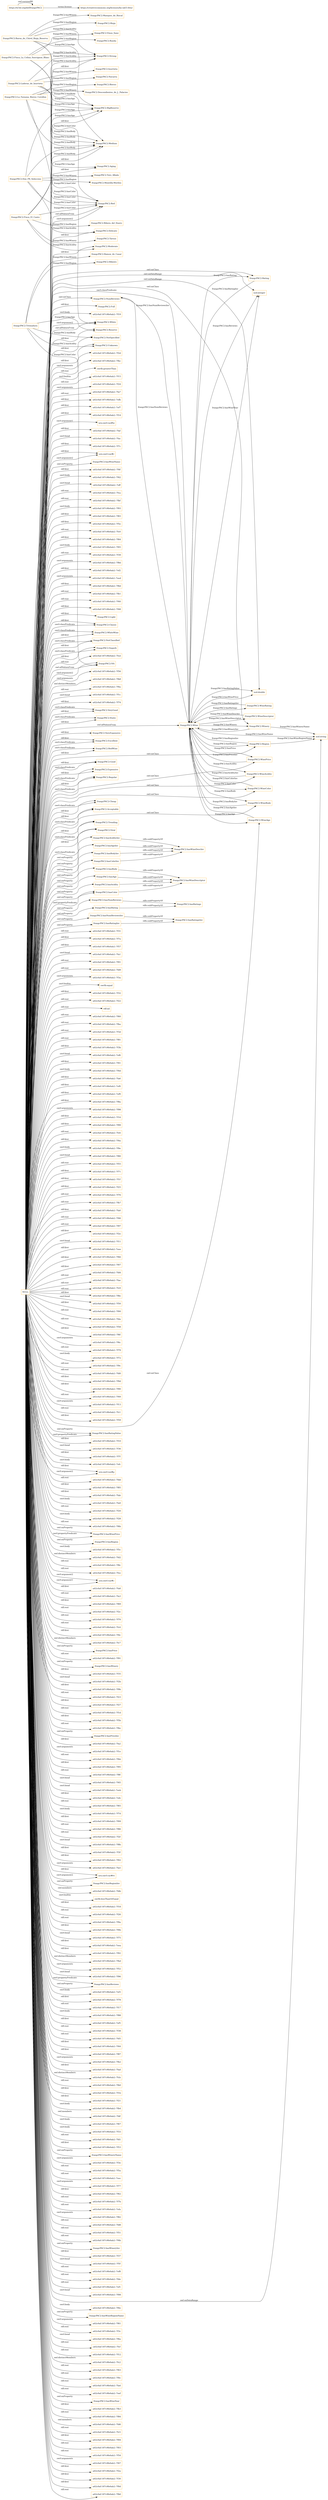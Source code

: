 digraph ar2dtool_diagram { 
rankdir=LR;
size="1501"
node [shape = rectangle, color="orange"]; "frangcPAC2:NumReviews" "frangcPAC2:Full" "frangcPAC2:White" "frangcPAC2:Light" "frangcPAC2:Winery" "frangcPAC2:Wine" "frangcPAC2:Classic" "frangcPAC2:WhiteWine" "frangcPAC2:Moderate" "frangcPAC2:NotClassified" "frangcPAC2:Superb" "frangcPAC2:Delicate" "frangcPAC2:NA" "frangcPAC2:VeryGood" "frangcPAC2:Static" "frangcPAC2:Aging" "frangcPAC2:Reserve" "frangcPAC2:Medium" "frangcPAC2:WinePrice" "frangcPAC2:Red" "frangcPAC2:NotSpecified" "frangcPAC2:VeryExpensive" "frangcPAC2:Excellent" "frangcPAC2:Unknown" "frangcPAC2:RedWine" "frangcPAC2:BigReserve" "frangcPAC2:WineRating" "frangcPAC2:WineAcidity" "frangcPAC2:Good" "frangcPAC2:Expensive" "frangcPAC2:Regular" "frangcPAC2:Strong" "frangcPAC2:Region" "frangcPAC2:WineColor" "frangcPAC2:WineBody" "frangcPAC2:WineAge" "frangcPAC2:Cheap" "frangcPAC2:Acceptable" "frangcPAC2:Rating" "frangcPAC2:Trending" "frangcPAC2:WineDescriptor" "frangcPAC2:Viral" ; /*classes style*/
	"frangcPAC2:Treixadura" -> "frangcPAC2:NA" [ label = "frangcPAC2:hasColor" ];
	"frangcPAC2:Treixadura" -> "frangcPAC2:Unknown" [ label = "frangcPAC2:hasAcidity" ];
	"frangcPAC2:Treixadura" -> "frangcPAC2:NotSpecified" [ label = "frangcPAC2:hasBody" ];
	"frangcPAC2:Treixadura" -> "frangcPAC2:Ramon_do_Casar" [ label = "frangcPAC2:hasWinery" ];
	"frangcPAC2:Treixadura" -> "frangcPAC2:Reserve" [ label = "frangcPAC2:hasAge" ];
	"frangcPAC2:Treixadura" -> "frangcPAC2:Ribeiro" [ label = "frangcPAC2:hasRegion" ];
	"frangcPAC2:hasAgeInv" -> "frangcPAC2:hasWineDescInv" [ label = "rdfs:subPropertyOf" ];
	"frangcPAC2:hasBodyInv" -> "frangcPAC2:hasWineDescInv" [ label = "rdfs:subPropertyOf" ];
	"frangcPAC2:hasAge" -> "frangcPAC2:hasWineDescriptor" [ label = "rdfs:subPropertyOf" ];
	"frangcPAC2:Baron_de_Chirel_Rioja_Reserva" -> "frangcPAC2:Rioja" [ label = "frangcPAC2:hasRegion" ];
	"frangcPAC2:Baron_de_Chirel_Rioja_Reserva" -> "frangcPAC2:Medium" [ label = "frangcPAC2:hasBody" ];
	"frangcPAC2:Baron_de_Chirel_Rioja_Reserva" -> "frangcPAC2:BigReserve" [ label = "frangcPAC2:hasAge" ];
	"frangcPAC2:Baron_de_Chirel_Rioja_Reserva" -> "frangcPAC2:Red" [ label = "frangcPAC2:hasColor" ];
	"frangcPAC2:Baron_de_Chirel_Rioja_Reserva" -> "frangcPAC2:Marques_de_Riscal" [ label = "frangcPAC2:hasWinery" ];
	"frangcPAC2:Baron_de_Chirel_Rioja_Reserva" -> "frangcPAC2:Strong" [ label = "frangcPAC2:hasAcidity" ];
	"frangcPAC2:Laderas_de_Inurrieta" -> "frangcPAC2:Inurrieta" [ label = "frangcPAC2:hasWinery" ];
	"frangcPAC2:Laderas_de_Inurrieta" -> "frangcPAC2:Red" [ label = "frangcPAC2:hasColor" ];
	"frangcPAC2:Laderas_de_Inurrieta" -> "frangcPAC2:Medium" [ label = "frangcPAC2:hasBody" ];
	"frangcPAC2:Laderas_de_Inurrieta" -> "frangcPAC2:BigReserve" [ label = "frangcPAC2:hasAge" ];
	"frangcPAC2:Laderas_de_Inurrieta" -> "frangcPAC2:Strong" [ label = "frangcPAC2:hasAcidity" ];
	"frangcPAC2:Laderas_de_Inurrieta" -> "frangcPAC2:Navarra" [ label = "frangcPAC2:hasRegion" ];
	"frangcPAC2:La_Faraona_Bierzo_Corullon" -> "frangcPAC2:Strong" [ label = "frangcPAC2:hasAcidity" ];
	"frangcPAC2:La_Faraona_Bierzo_Corullon" -> "frangcPAC2:Red" [ label = "frangcPAC2:hasColor" ];
	"frangcPAC2:La_Faraona_Bierzo_Corullon" -> "frangcPAC2:BigReserve" [ label = "frangcPAC2:hasAge" ];
	"frangcPAC2:La_Faraona_Bierzo_Corullon" -> "frangcPAC2:Bierzo" [ label = "frangcPAC2:hasRegion" ];
	"frangcPAC2:La_Faraona_Bierzo_Corullon" -> "frangcPAC2:Descendientes_de_J._Palacios" [ label = "frangcPAC2:hasWinery" ];
	"frangcPAC2:La_Faraona_Bierzo_Corullon" -> "frangcPAC2:Medium" [ label = "frangcPAC2:hasBody" ];
	"frangcPAC2:hasRating" -> "frangcPAC2:hasRatings" [ label = "rdfs:subPropertyOf" ];
	"frangcPAC2:hasColorInv" -> "frangcPAC2:hasWineDescInv" [ label = "rdfs:subPropertyOf" ];
	"frangcPAC2:hasAcidity" -> "frangcPAC2:hasWineDescriptor" [ label = "rdfs:subPropertyOf" ];
	"frangcPAC2:hasAcidityInv" -> "frangcPAC2:hasWineDescInv" [ label = "rdfs:subPropertyOf" ];
	"frangcPAC2:hasRatingInv" -> "frangcPAC2:hasRatingsInv" [ label = "rdfs:subPropertyOf" ];
	"frangcPAC2:Finca_La_Colina_Sauvignon_Blanc" -> "frangcPAC2:Strong" [ label = "frangcPAC2:hasAcidity" ];
	"frangcPAC2:Finca_La_Colina_Sauvignon_Blanc" -> "frangcPAC2:Vinos_Sanz" [ label = "frangcPAC2:hasWinery" ];
	"frangcPAC2:Finca_La_Colina_Sauvignon_Blanc" -> "frangcPAC2:Aging" [ label = "frangcPAC2:hasAge" ];
	"frangcPAC2:Finca_La_Colina_Sauvignon_Blanc" -> "frangcPAC2:Rueda" [ label = "frangcPAC2:hasRegion" ];
	"frangcPAC2:Finca_La_Colina_Sauvignon_Blanc" -> "frangcPAC2:White" [ label = "frangcPAC2:hasColor" ];
	"frangcPAC2:Finca_La_Colina_Sauvignon_Blanc" -> "frangcPAC2:Medium" [ label = "frangcPAC2:hasBody" ];
	"frangcPAC2:Don_PX_Seleccion" -> "frangcPAC2:BigReserve" [ label = "frangcPAC2:hasAge" ];
	"frangcPAC2:Don_PX_Seleccion" -> "frangcPAC2:Medium" [ label = "frangcPAC2:hasBody" ];
	"frangcPAC2:Don_PX_Seleccion" -> "frangcPAC2:Toro_Albala" [ label = "frangcPAC2:hasWinery" ];
	"frangcPAC2:Don_PX_Seleccion" -> "frangcPAC2:Red" [ label = "frangcPAC2:hasColor" ];
	"frangcPAC2:Don_PX_Seleccion" -> "frangcPAC2:Montilla-Moriles" [ label = "frangcPAC2:hasRegion" ];
	"frangcPAC2:Don_PX_Seleccion" -> "frangcPAC2:Delicate" [ label = "frangcPAC2:hasAcidity" ];
	"NULL" -> "-a02c0af:187c9fe0ab2:-7f31" [ label = "rdf:rest" ];
	"NULL" -> "frangcPAC2:RedWine" [ label = "rdf:first" ];
	"NULL" -> "frangcPAC2:VeryGood" [ label = "rdf:first" ];
	"NULL" -> "-a02c0af:187c9fe0ab2:-7f7a" [ label = "rdf:first" ];
	"NULL" -> "frangcPAC2:hasBodyInv" [ label = "owl:onProperty" ];
	"NULL" -> "-a02c0af:187c9fe0ab2:-7f57" [ label = "rdf:first" ];
	"NULL" -> "-a02c0af:187c9fe0ab2:-7fa1" [ label = "swrl:head" ];
	"NULL" -> "-a02c0af:187c9fe0ab2:-7f01" [ label = "rdf:rest" ];
	"NULL" -> "-a02c0af:187c9fe0ab2:-7fd9" [ label = "rdf:rest" ];
	"NULL" -> "-a02c0af:187c9fe0ab2:-7f3a" [ label = "swrl:arguments" ];
	"NULL" -> "frangcPAC2:VeryExpensive" [ label = "rdf:first" ];
	"NULL" -> "swrlb:equal" [ label = "swrl:builtin" ];
	"NULL" -> "frangcPAC2:Viral" [ label = "rdf:first" ];
	"NULL" -> "-a02c0af:187c9fe0ab2:-7f32" [ label = "rdf:first" ];
	"NULL" -> "-a02c0af:187c9fe0ab2:-7f22" [ label = "rdf:rest" ];
	"NULL" -> "rdf:nil" [ label = "rdf:rest" ];
	"NULL" -> "-a02c0af:187c9fe0ab2:-7f60" [ label = "rdf:rest" ];
	"NULL" -> "-a02c0af:187c9fe0ab2:-7fba" [ label = "rdf:rest" ];
	"NULL" -> "-a02c0af:187c9fe0ab2:-7f3d" [ label = "rdf:rest" ];
	"NULL" -> "-a02c0af:187c9fe0ab2:-7f81" [ label = "rdf:rest" ];
	"NULL" -> "-a02c0af:187c9fe0ab2:-7f3b" [ label = "rdf:first" ];
	"NULL" -> "-a02c0af:187c9fe0ab2:-7ef6" [ label = "swrl:head" ];
	"NULL" -> "-a02c0af:187c9fe0ab2:-7f41" [ label = "rdf:first" ];
	"NULL" -> "frangcPAC2:hasRating" [ label = "owl:onProperty" ];
	"NULL" -> "-a02c0af:187c9fe0ab2:-7f4d" [ label = "swrl:body" ];
	"NULL" -> "-a02c0af:187c9fe0ab2:-7fa6" [ label = "rdf:first" ];
	"NULL" -> "-a02c0af:187c9fe0ab2:-7ef0" [ label = "rdf:first" ];
	"NULL" -> "frangcPAC2:Trending" [ label = "rdf:first" ];
	"NULL" -> "-a02c0af:187c9fe0ab2:-7ef9" [ label = "rdf:first" ];
	"NULL" -> "-a02c0af:187c9fe0ab2:-7f8a" [ label = "rdf:first" ];
	"NULL" -> "-a02c0af:187c9fe0ab2:-7f98" [ label = "swrl:arguments" ];
	"NULL" -> "-a02c0af:187c9fe0ab2:-7f16" [ label = "rdf:first" ];
	"NULL" -> "-a02c0af:187c9fe0ab2:-7f99" [ label = "rdf:first" ];
	"NULL" -> "-a02c0af:187c9fe0ab2:-7fc6" [ label = "rdf:rest" ];
	"NULL" -> "-a02c0af:187c9fe0ab2:-7f4a" [ label = "rdf:first" ];
	"NULL" -> "-a02c0af:187c9fe0ab2:-7f9e" [ label = "swrl:body" ];
	"NULL" -> "-a02c0af:187c9fe0ab2:-7f80" [ label = "swrl:head" ];
	"NULL" -> "-a02c0af:187c9fe0ab2:-7f55" [ label = "rdf:rest" ];
	"NULL" -> "-a02c0af:187c9fe0ab2:-7f71" [ label = "rdf:first" ];
	"NULL" -> "-a02c0af:187c9fe0ab2:-7f1f" [ label = "rdf:first" ];
	"NULL" -> "-a02c0af:187c9fe0ab2:-7f25" [ label = "rdf:first" ];
	"NULL" -> "frangcPAC2:Trending" [ label = "swrl:classPredicate" ];
	"NULL" -> "-a02c0af:187c9fe0ab2:-7f76" [ label = "rdf:rest" ];
	"NULL" -> "-a02c0af:187c9fe0ab2:-7fb7" [ label = "rdf:rest" ];
	"NULL" -> "-a02c0af:187c9fe0ab2:-7fa0" [ label = "rdf:first" ];
	"NULL" -> "frangcPAC2:Unknown" [ label = "rdf:first" ];
	"NULL" -> "-a02c0af:187c9fe0ab2:-7f46" [ label = "rdf:rest" ];
	"NULL" -> "-a02c0af:187c9fe0ab2:-7f97" [ label = "rdf:rest" ];
	"NULL" -> "frangcPAC2:hasColor" [ label = "swrl:propertyPredicate" ];
	"NULL" -> "frangcPAC2:Delicate" [ label = "rdf:first" ];
	"NULL" -> "-a02c0af:187c9fe0ab2:-7f2e" [ label = "rdf:first" ];
	"NULL" -> "-a02c0af:187c9fe0ab2:-7f11" [ label = "swrl:head" ];
	"NULL" -> "frangcPAC2:Medium" [ label = "rdf:first" ];
	"NULL" -> "-a02c0af:187c9fe0ab2:-7eee" [ label = "rdf:first" ];
	"NULL" -> "-a02c0af:187c9fe0ab2:-7f66" [ label = "rdf:first" ];
	"NULL" -> "frangcPAC2:WineAge" [ label = "owl:onClass" ];
	"NULL" -> "-a02c0af:187c9fe0ab2:-7f07" [ label = "rdf:first" ];
	"NULL" -> "-a02c0af:187c9fe0ab2:-7fd4" [ label = "rdf:rest" ];
	"NULL" -> "-a02c0af:187c9fe0ab2:-7fae" [ label = "rdf:rest" ];
	"NULL" -> "-a02c0af:187c9fe0ab2:-7fc9" [ label = "rdf:rest" ];
	"NULL" -> "-a02c0af:187c9fe0ab2:-7f8e" [ label = "rdf:first" ];
	"NULL" -> "-a02c0af:187c9fe0ab2:-7f50" [ label = "swrl:head" ];
	"NULL" -> "-a02c0af:187c9fe0ab2:-7f00" [ label = "rdf:first" ];
	"NULL" -> "-a02c0af:187c9fe0ab2:-7fda" [ label = "rdf:rest" ];
	"NULL" -> "-a02c0af:187c9fe0ab2:-7f58" [ label = "rdf:rest" ];
	"NULL" -> "-a02c0af:187c9fe0ab2:-7f6f" [ label = "rdf:first" ];
	"NULL" -> "-a02c0af:187c9fe0ab2:-7f6c" [ label = "swrl:arguments" ];
	"NULL" -> "-a02c0af:187c9fe0ab2:-7f79" [ label = "rdf:rest" ];
	"NULL" -> "-a02c0af:187c9fe0ab2:-7f72" [ label = "swrl:body" ];
	"NULL" -> "-a02c0af:187c9fe0ab2:-7f9c" [ label = "rdf:rest" ];
	"NULL" -> "-a02c0af:187c9fe0ab2:-7fd0" [ label = "rdf:rest" ];
	"NULL" -> "-a02c0af:187c9fe0ab2:-7f9d" [ label = "rdf:first" ];
	"NULL" -> "-a02c0af:187c9fe0ab2:-7f90" [ label = "rdf:first" ];
	"NULL" -> "frangcPAC2:NotClassified" [ label = "rdf:first" ];
	"NULL" -> "frangcPAC2:WhiteWine" [ label = "rdf:first" ];
	"NULL" -> "-a02c0af:187c9fe0ab2:-7f49" [ label = "rdf:rest" ];
	"NULL" -> "-a02c0af:187c9fe0ab2:-7f13" [ label = "swrl:arguments" ];
	"NULL" -> "frangcPAC2:hasNumReviews" [ label = "owl:onProperty" ];
	"NULL" -> "frangcPAC2:hasAcidity" [ label = "owl:onProperty" ];
	"NULL" -> "frangcPAC2:WinePrice" [ label = "owl:onClass" ];
	"NULL" -> "-a02c0af:187c9fe0ab2:-7fc1" [ label = "rdf:rest" ];
	"NULL" -> "-a02c0af:187c9fe0ab2:-7f59" [ label = "rdf:first" ];
	"NULL" -> "xsd:integer" [ label = "owl:onDataRange" ];
	"NULL" -> "frangcPAC2:hasRatingValue" [ label = "swrl:propertyPredicate" ];
	"NULL" -> "-a02c0af:187c9fe0ab2:-7f10" [ label = "rdf:first" ];
	"NULL" -> "-a02c0af:187c9fe0ab2:-7f36" [ label = "swrl:head" ];
	"NULL" -> "-a02c0af:187c9fe0ab2:-7f7f" [ label = "rdf:first" ];
	"NULL" -> "-a02c0af:187c9fe0ab2:-7efc" [ label = "swrl:body" ];
	"NULL" -> "urn:swrl:var#p" [ label = "swrl:argument2" ];
	"NULL" -> "-a02c0af:187c9fe0ab2:-7fdd" [ label = "rdf:rest" ];
	"NULL" -> "-a02c0af:187c9fe0ab2:-7f85" [ label = "rdf:first" ];
	"NULL" -> "-a02c0af:187c9fe0ab2:-7fab" [ label = "rdf:first" ];
	"NULL" -> "-a02c0af:187c9fe0ab2:-7fa9" [ label = "swrl:body" ];
	"NULL" -> "-a02c0af:187c9fe0ab2:-7f20" [ label = "rdf:rest" ];
	"NULL" -> "-a02c0af:187c9fe0ab2:-7f28" [ label = "swrl:body" ];
	"NULL" -> "-a02c0af:187c9fe0ab2:-7f6b" [ label = "rdf:rest" ];
	"NULL" -> "frangcPAC2:hasWinePrice" [ label = "swrl:propertyPredicate" ];
	"NULL" -> "frangcPAC2:hasRegion" [ label = "owl:onProperty" ];
	"NULL" -> "-a02c0af:187c9fe0ab2:-7f5c" [ label = "swrl:body" ];
	"NULL" -> "-a02c0af:187c9fe0ab2:-7fd2" [ label = "owl:distinctMembers" ];
	"NULL" -> "-a02c0af:187c9fe0ab2:-7f8c" [ label = "rdf:rest" ];
	"NULL" -> "-a02c0af:187c9fe0ab2:-7fce" [ label = "rdf:rest" ];
	"NULL" -> "frangcPAC2:Region" [ label = "owl:onClass" ];
	"NULL" -> "urn:swrl:var#c" [ label = "swrl:argument1" ];
	"NULL" -> "-a02c0af:187c9fe0ab2:-7fa8" [ label = "rdf:first" ];
	"NULL" -> "-a02c0af:187c9fe0ab2:-7fa3" [ label = "rdf:rest" ];
	"NULL" -> "frangcPAC2:hasAcidityInv" [ label = "owl:onProperty" ];
	"NULL" -> "-a02c0af:187c9fe0ab2:-7f69" [ label = "rdf:first" ];
	"NULL" -> "-a02c0af:187c9fe0ab2:-7f2c" [ label = "rdf:rest" ];
	"NULL" -> "-a02c0af:187c9fe0ab2:-7f70" [ label = "rdf:rest" ];
	"NULL" -> "-a02c0af:187c9fe0ab2:-7fc4" [ label = "rdf:rest" ];
	"NULL" -> "-a02c0af:187c9fe0ab2:-7f4c" [ label = "rdf:first" ];
	"NULL" -> "-a02c0af:187c9fe0ab2:-7fc7" [ label = "owl:distinctMembers" ];
	"NULL" -> "frangcPAC2:hasPrice" [ label = "owl:onProperty" ];
	"NULL" -> "-a02c0af:187c9fe0ab2:-7f91" [ label = "rdf:rest" ];
	"NULL" -> "frangcPAC2:hasWinery" [ label = "owl:onProperty" ];
	"NULL" -> "-a02c0af:187c9fe0ab2:-7f35" [ label = "rdf:first" ];
	"NULL" -> "-a02c0af:187c9fe0ab2:-7f2b" [ label = "swrl:head" ];
	"NULL" -> "-a02c0af:187c9fe0ab2:-7f9b" [ label = "rdf:first" ];
	"NULL" -> "-a02c0af:187c9fe0ab2:-7f23" [ label = "rdf:rest" ];
	"NULL" -> "-a02c0af:187c9fe0ab2:-7f27" [ label = "rdf:first" ];
	"NULL" -> "frangcPAC2:hasColor" [ label = "owl:onProperty" ];
	"NULL" -> "-a02c0af:187c9fe0ab2:-7f1d" [ label = "rdf:rest" ];
	"NULL" -> "-a02c0af:187c9fe0ab2:-7f5b" [ label = "rdf:first" ];
	"NULL" -> "-a02c0af:187c9fe0ab2:-7f6e" [ label = "rdf:rest" ];
	"NULL" -> "frangcPAC2:Wine" [ label = "swrl:classPredicate" ];
	"NULL" -> "frangcPAC2:hasPriceInv" [ label = "owl:onProperty" ];
	"NULL" -> "-a02c0af:187c9fe0ab2:-7fa2" [ label = "rdf:first" ];
	"NULL" -> "-a02c0af:187c9fe0ab2:-7f1e" [ label = "swrl:arguments" ];
	"NULL" -> "-a02c0af:187c9fe0ab2:-7fbb" [ label = "rdf:rest" ];
	"NULL" -> "-a02c0af:187c9fe0ab2:-7f95" [ label = "rdf:first" ];
	"NULL" -> "-a02c0af:187c9fe0ab2:-7f8f" [ label = "rdf:rest" ];
	"NULL" -> "-a02c0af:187c9fe0ab2:-7f45" [ label = "swrl:head" ];
	"NULL" -> "frangcPAC2:hasBody" [ label = "owl:onProperty" ];
	"NULL" -> "frangcPAC2:hasWinePrice" [ label = "owl:onProperty" ];
	"NULL" -> "frangcPAC2:Cheap" [ label = "rdf:first" ];
	"NULL" -> "-a02c0af:187c9fe0ab2:-7eeb" [ label = "swrl:head" ];
	"NULL" -> "-a02c0af:187c9fe0ab2:-7efe" [ label = "rdf:first" ];
	"NULL" -> "-a02c0af:187c9fe0ab2:-7f65" [ label = "rdf:rest" ];
	"NULL" -> "frangcPAC2:WineBody" [ label = "owl:onClass" ];
	"NULL" -> "-a02c0af:187c9fe0ab2:-7f7d" [ label = "swrl:body" ];
	"NULL" -> "frangcPAC2:Excellent" [ label = "swrl:classPredicate" ];
	"NULL" -> "-a02c0af:187c9fe0ab2:-7f09" [ label = "rdf:first" ];
	"NULL" -> "frangcPAC2:Classic" [ label = "swrl:classPredicate" ];
	"NULL" -> "-a02c0af:187c9fe0ab2:-7f86" [ label = "rdf:rest" ];
	"NULL" -> "frangcPAC2:Acceptable" [ label = "swrl:classPredicate" ];
	"NULL" -> "-a02c0af:187c9fe0ab2:-7f2f" [ label = "rdf:rest" ];
	"NULL" -> "-a02c0af:187c9fe0ab2:-7f8b" [ label = "swrl:head" ];
	"NULL" -> "-a02c0af:187c9fe0ab2:-7f3f" [ label = "rdf:first" ];
	"NULL" -> "-a02c0af:187c9fe0ab2:-7f02" [ label = "rdf:first" ];
	"NULL" -> "frangcPAC2:NumReviews" [ label = "owl:onClass" ];
	"NULL" -> "frangcPAC2:Red" [ label = "swrl:argument2" ];
	"NULL" -> "frangcPAC2:Good" [ label = "swrl:classPredicate" ];
	"NULL" -> "frangcPAC2:Superb" [ label = "rdf:first" ];
	"NULL" -> "-a02c0af:187c9fe0ab2:-7fa5" [ label = "swrl:arguments" ];
	"NULL" -> "urn:swrl:var#rv" [ label = "swrl:argument2" ];
	"NULL" -> "frangcPAC2:hasRegionInv" [ label = "owl:onProperty" ];
	"NULL" -> "-a02c0af:187c9fe0ab2:-7fdb" [ label = "owl:members" ];
	"NULL" -> "swrlb:lessThanOrEqual" [ label = "swrl:builtin" ];
	"NULL" -> "-a02c0af:187c9fe0ab2:-7f18" [ label = "rdf:first" ];
	"NULL" -> "-a02c0af:187c9fe0ab2:-7f26" [ label = "rdf:rest" ];
	"NULL" -> "-a02c0af:187c9fe0ab2:-7f9a" [ label = "rdf:rest" ];
	"NULL" -> "frangcPAC2:NotSpecified" [ label = "rdf:first" ];
	"NULL" -> "-a02c0af:187c9fe0ab2:-7f0b" [ label = "rdf:first" ];
	"NULL" -> "-a02c0af:187c9fe0ab2:-7f75" [ label = "swrl:head" ];
	"NULL" -> "-a02c0af:187c9fe0ab2:-7eea" [ label = "rdf:first" ];
	"NULL" -> "-a02c0af:187c9fe0ab2:-7f92" [ label = "rdf:first" ];
	"NULL" -> "-a02c0af:187c9fe0ab2:-7fbd" [ label = "owl:distinctMembers" ];
	"NULL" -> "-a02c0af:187c9fe0ab2:-7f52" [ label = "swrl:arguments" ];
	"NULL" -> "frangcPAC2:Static" [ label = "rdf:first" ];
	"NULL" -> "frangcPAC2:Winery" [ label = "owl:onClass" ];
	"NULL" -> "-a02c0af:187c9fe0ab2:-7f96" [ label = "swrl:head" ];
	"NULL" -> "frangcPAC2:hasReviews" [ label = "owl:onProperty" ];
	"NULL" -> "-a02c0af:187c9fe0ab2:-7ef3" [ label = "swrl:body" ];
	"NULL" -> "-a02c0af:187c9fe0ab2:-7f78" [ label = "rdf:first" ];
	"NULL" -> "-a02c0af:187c9fe0ab2:-7f17" [ label = "rdf:rest" ];
	"NULL" -> "-a02c0af:187c9fe0ab2:-7f88" [ label = "swrl:body" ];
	"NULL" -> "frangcPAC2:Red" [ label = "owl:allValuesFrom" ];
	"NULL" -> "frangcPAC2:White" [ label = "swrl:argument2" ];
	"NULL" -> "-a02c0af:187c9fe0ab2:-7ef5" [ label = "rdf:first" ];
	"NULL" -> "frangcPAC2:Regular" [ label = "swrl:classPredicate" ];
	"NULL" -> "urn:swrl:var#rv" [ label = "rdf:first" ];
	"NULL" -> "-a02c0af:187c9fe0ab2:-7f38" [ label = "rdf:rest" ];
	"NULL" -> "-a02c0af:187c9fe0ab2:-7fd5" [ label = "rdf:rest" ];
	"NULL" -> "frangcPAC2:BigReserve" [ label = "rdf:first" ];
	"NULL" -> "frangcPAC2:NA" [ label = "swrl:argument2" ];
	"NULL" -> "-a02c0af:187c9fe0ab2:-7f44" [ label = "rdf:first" ];
	"NULL" -> "frangcPAC2:Strong" [ label = "rdf:first" ];
	"NULL" -> "frangcPAC2:VeryGood" [ label = "swrl:classPredicate" ];
	"NULL" -> "-a02c0af:187c9fe0ab2:-7f87" [ label = "rdf:first" ];
	"NULL" -> "-a02c0af:187c9fe0ab2:-7fb2" [ label = "swrl:arguments" ];
	"NULL" -> "-a02c0af:187c9fe0ab2:-7fad" [ label = "rdf:first" ];
	"NULL" -> "-a02c0af:187c9fe0ab2:-7fcb" [ label = "owl:distinctMembers" ];
	"NULL" -> "frangcPAC2:Full" [ label = "rdf:first" ];
	"NULL" -> "-a02c0af:187c9fe0ab2:-7fb0" [ label = "rdf:rest" ];
	"NULL" -> "-a02c0af:187c9fe0ab2:-7f1b" [ label = "rdf:first" ];
	"NULL" -> "-a02c0af:187c9fe0ab2:-7f21" [ label = "rdf:first" ];
	"NULL" -> "frangcPAC2:hasRatingValue" [ label = "owl:onProperty" ];
	"NULL" -> "-a02c0af:187c9fe0ab2:-7fb4" [ label = "swrl:body" ];
	"NULL" -> "frangcPAC2:Acceptable" [ label = "rdf:first" ];
	"NULL" -> "-a02c0af:187c9fe0ab2:-7fdf" [ label = "owl:members" ];
	"NULL" -> "-a02c0af:187c9fe0ab2:-7f67" [ label = "swrl:body" ];
	"NULL" -> "-a02c0af:187c9fe0ab2:-7f33" [ label = "swrl:body" ];
	"NULL" -> "-a02c0af:187c9fe0ab2:-7fd1" [ label = "rdf:rest" ];
	"NULL" -> "-a02c0af:187c9fe0ab2:-7f53" [ label = "rdf:first" ];
	"NULL" -> "frangcPAC2:hasWineryName" [ label = "owl:onProperty" ];
	"NULL" -> "frangcPAC2:White" [ label = "owl:allValuesFrom" ];
	"NULL" -> "-a02c0af:187c9fe0ab2:-7f3e" [ label = "swrl:arguments" ];
	"NULL" -> "-a02c0af:187c9fe0ab2:-7f5a" [ label = "rdf:rest" ];
	"NULL" -> "-a02c0af:187c9fe0ab2:-7eec" [ label = "rdf:rest" ];
	"NULL" -> "-a02c0af:187c9fe0ab2:-7f77" [ label = "swrl:arguments" ];
	"NULL" -> "frangcPAC2:Excellent" [ label = "rdf:first" ];
	"NULL" -> "-a02c0af:187c9fe0ab2:-7f62" [ label = "rdf:first" ];
	"NULL" -> "-a02c0af:187c9fe0ab2:-7f7b" [ label = "rdf:rest" ];
	"NULL" -> "urn:swrl:var#p" [ label = "rdf:first" ];
	"NULL" -> "-a02c0af:187c9fe0ab2:-7efa" [ label = "rdf:rest" ];
	"NULL" -> "-a02c0af:187c9fe0ab2:-7f82" [ label = "swrl:arguments" ];
	"NULL" -> "-a02c0af:187c9fe0ab2:-7fd8" [ label = "rdf:rest" ];
	"NULL" -> "-a02c0af:187c9fe0ab2:-7f51" [ label = "rdf:rest" ];
	"NULL" -> "-a02c0af:187c9fe0ab2:-7f4b" [ label = "rdf:rest" ];
	"NULL" -> "frangcPAC2:hasWineryInv" [ label = "owl:onProperty" ];
	"NULL" -> "-a02c0af:187c9fe0ab2:-7f37" [ label = "rdf:first" ];
	"NULL" -> "-a02c0af:187c9fe0ab2:-7f5f" [ label = "swrl:head" ];
	"NULL" -> "frangcPAC2:Aging" [ label = "rdf:first" ];
	"NULL" -> "frangcPAC2:Wine" [ label = "owl:allValuesFrom" ];
	"NULL" -> "-a02c0af:187c9fe0ab2:-7ef8" [ label = "rdf:rest" ];
	"NULL" -> "-a02c0af:187c9fe0ab2:-7fde" [ label = "rdf:rest" ];
	"NULL" -> "frangcPAC2:Regular" [ label = "rdf:first" ];
	"NULL" -> "-a02c0af:187c9fe0ab2:-7ef1" [ label = "rdf:rest" ];
	"NULL" -> "-a02c0af:187c9fe0ab2:-7f08" [ label = "swrl:head" ];
	"NULL" -> "xsd:double" [ label = "owl:onDataRange" ];
	"NULL" -> "-a02c0af:187c9fe0ab2:-7f0e" [ label = "swrl:body" ];
	"NULL" -> "frangcPAC2:hasWineRegionName" [ label = "owl:onProperty" ];
	"NULL" -> "-a02c0af:187c9fe0ab2:-7f61" [ label = "swrl:arguments" ];
	"NULL" -> "-a02c0af:187c9fe0ab2:-7f3c" [ label = "rdf:rest" ];
	"NULL" -> "-a02c0af:187c9fe0ab2:-7f6a" [ label = "swrl:head" ];
	"NULL" -> "-a02c0af:187c9fe0ab2:-7fcf" [ label = "rdf:rest" ];
	"NULL" -> "frangcPAC2:Rating" [ label = "owl:onClass" ];
	"NULL" -> "-a02c0af:187c9fe0ab2:-7f12" [ label = "rdf:rest" ];
	"NULL" -> "-a02c0af:187c9fe0ab2:-7fc2" [ label = "owl:distinctMembers" ];
	"NULL" -> "-a02c0af:187c9fe0ab2:-7f63" [ label = "rdf:rest" ];
	"NULL" -> "frangcPAC2:hasReviews" [ label = "swrl:propertyPredicate" ];
	"NULL" -> "-a02c0af:187c9fe0ab2:-7f0c" [ label = "rdf:rest" ];
	"NULL" -> "frangcPAC2:Moderate" [ label = "rdf:first" ];
	"NULL" -> "-a02c0af:187c9fe0ab2:-7fa4" [ label = "rdf:rest" ];
	"NULL" -> "-a02c0af:187c9fe0ab2:-7eef" [ label = "rdf:rest" ];
	"NULL" -> "frangcPAC2:hasWineYear" [ label = "owl:onProperty" ];
	"NULL" -> "-a02c0af:187c9fe0ab2:-7fb3" [ label = "rdf:first" ];
	"NULL" -> "frangcPAC2:WhiteWine" [ label = "swrl:classPredicate" ];
	"NULL" -> "-a02c0af:187c9fe0ab2:-7f84" [ label = "rdf:rest" ];
	"NULL" -> "-a02c0af:187c9fe0ab2:-7fd6" [ label = "owl:members" ];
	"NULL" -> "-a02c0af:187c9fe0ab2:-7fc5" [ label = "rdf:rest" ];
	"NULL" -> "-a02c0af:187c9fe0ab2:-7f04" [ label = "rdf:first" ];
	"NULL" -> "-a02c0af:187c9fe0ab2:-7f03" [ label = "rdf:rest" ];
	"NULL" -> "-a02c0af:187c9fe0ab2:-7f54" [ label = "rdf:rest" ];
	"NULL" -> "-a02c0af:187c9fe0ab2:-7f47" [ label = "swrl:arguments" ];
	"NULL" -> "-a02c0af:187c9fe0ab2:-7f2a" [ label = "rdf:first" ];
	"NULL" -> "-a02c0af:187c9fe0ab2:-7f30" [ label = "rdf:first" ];
	"NULL" -> "frangcPAC2:Light" [ label = "rdf:first" ];
	"NULL" -> "frangcPAC2:Viral" [ label = "swrl:classPredicate" ];
	"NULL" -> "-a02c0af:187c9fe0ab2:-7f0d" [ label = "rdf:first" ];
	"NULL" -> "-a02c0af:187c9fe0ab2:-7fb6" [ label = "rdf:rest" ];
	"NULL" -> "-a02c0af:187c9fe0ab2:-7f19" [ label = "swrl:body" ];
	"NULL" -> "-a02c0af:187c9fe0ab2:-7f2d" [ label = "swrl:arguments" ];
	"NULL" -> "urn:swrl:var#c" [ label = "swrl:argument2" ];
	"NULL" -> "frangcPAC2:NotClassified" [ label = "swrl:classPredicate" ];
	"NULL" -> "frangcPAC2:Cheap" [ label = "swrl:classPredicate" ];
	"NULL" -> "-a02c0af:187c9fe0ab2:-7fbc" [ label = "rdf:rest" ];
	"NULL" -> "frangcPAC2:Expensive" [ label = "swrl:classPredicate" ];
	"NULL" -> "swrlb:greaterThan" [ label = "swrl:builtin" ];
	"NULL" -> "-a02c0af:187c9fe0ab2:-7f15" [ label = "rdf:rest" ];
	"NULL" -> "-a02c0af:187c9fe0ab2:-7f24" [ label = "swrl:arguments" ];
	"NULL" -> "-a02c0af:187c9fe0ab2:-7fa7" [ label = "rdf:rest" ];
	"NULL" -> "-a02c0af:187c9fe0ab2:-7efb" [ label = "rdf:first" ];
	"NULL" -> "-a02c0af:187c9fe0ab2:-7ef7" [ label = "rdf:first" ];
	"NULL" -> "frangcPAC2:hasRatingInv" [ label = "owl:onProperty" ];
	"NULL" -> "frangcPAC2:Superb" [ label = "swrl:classPredicate" ];
	"NULL" -> "-a02c0af:187c9fe0ab2:-7f14" [ label = "rdf:first" ];
	"NULL" -> "urn:swrl:var#w" [ label = "swrl:argument1" ];
	"NULL" -> "-a02c0af:187c9fe0ab2:-7faf" [ label = "rdf:first" ];
	"NULL" -> "-a02c0af:187c9fe0ab2:-7fac" [ label = "swrl:head" ];
	"NULL" -> "-a02c0af:187c9fe0ab2:-7f7c" [ label = "rdf:first" ];
	"NULL" -> "frangcPAC2:RedWine" [ label = "swrl:classPredicate" ];
	"NULL" -> "urn:swrl:var#r" [ label = "swrl:argument2" ];
	"NULL" -> "frangcPAC2:hasWineName" [ label = "owl:onProperty" ];
	"NULL" -> "frangcPAC2:WineColor" [ label = "owl:onClass" ];
	"NULL" -> "frangcPAC2:hasAgeInv" [ label = "owl:onProperty" ];
	"NULL" -> "-a02c0af:187c9fe0ab2:-7f4f" [ label = "rdf:first" ];
	"NULL" -> "-a02c0af:187c9fe0ab2:-7f42" [ label = "swrl:body" ];
	"NULL" -> "-a02c0af:187c9fe0ab2:-7eff" [ label = "swrl:head" ];
	"NULL" -> "frangcPAC2:hasNumReviewsInv" [ label = "owl:onProperty" ];
	"NULL" -> "-a02c0af:187c9fe0ab2:-7fca" [ label = "rdf:rest" ];
	"NULL" -> "frangcPAC2:hasAge" [ label = "owl:onProperty" ];
	"NULL" -> "-a02c0af:187c9fe0ab2:-7fbf" [ label = "rdf:rest" ];
	"NULL" -> "frangcPAC2:Good" [ label = "rdf:first" ];
	"NULL" -> "-a02c0af:187c9fe0ab2:-7f93" [ label = "swrl:body" ];
	"NULL" -> "-a02c0af:187c9fe0ab2:-7f83" [ label = "rdf:first" ];
	"NULL" -> "-a02c0af:187c9fe0ab2:-7f5e" [ label = "rdf:first" ];
	"NULL" -> "frangcPAC2:Reserve" [ label = "rdf:first" ];
	"NULL" -> "frangcPAC2:Expensive" [ label = "rdf:first" ];
	"NULL" -> "-a02c0af:187c9fe0ab2:-7fc0" [ label = "rdf:rest" ];
	"NULL" -> "-a02c0af:187c9fe0ab2:-7f64" [ label = "rdf:first" ];
	"NULL" -> "urn:swrl:var#r" [ label = "rdf:first" ];
	"NULL" -> "-a02c0af:187c9fe0ab2:-7f05" [ label = "swrl:body" ];
	"NULL" -> "frangcPAC2:WineAcidity" [ label = "owl:onClass" ];
	"NULL" -> "-a02c0af:187c9fe0ab2:-7f39" [ label = "rdf:rest" ];
	"NULL" -> "-a02c0af:187c9fe0ab2:-7f8d" [ label = "swrl:arguments" ];
	"NULL" -> "-a02c0af:187c9fe0ab2:-7ef2" [ label = "rdf:first" ];
	"NULL" -> "-a02c0af:187c9fe0ab2:-7eed" [ label = "swrl:arguments" ];
	"NULL" -> "-a02c0af:187c9fe0ab2:-7f6d" [ label = "rdf:first" ];
	"NULL" -> "-a02c0af:187c9fe0ab2:-7fb1" [ label = "rdf:rest" ];
	"NULL" -> "frangcPAC2:Static" [ label = "swrl:classPredicate" ];
	"NULL" -> "frangcPAC2:Classic" [ label = "rdf:first" ];
	"NULL" -> "frangcPAC2:NA" [ label = "owl:allValuesFrom" ];
	"NULL" -> "-a02c0af:187c9fe0ab2:-7f40" [ label = "rdf:rest" ];
	"NULL" -> "-a02c0af:187c9fe0ab2:-7f48" [ label = "rdf:first" ];
	"NULL" -> "xsd:string" [ label = "owl:onDataRange" ];
	"NULL" -> "-a02c0af:187c9fe0ab2:-7fcd" [ label = "rdf:rest" ];
	"NULL" -> "frangcPAC2:hasColorInv" [ label = "owl:onProperty" ];
	"NULL" -> "-a02c0af:187c9fe0ab2:-7f56" [ label = "swrl:arguments" ];
	"NULL" -> "-a02c0af:187c9fe0ab2:-7fb8" [ label = "owl:distinctMembers" ];
	"NULL" -> "-a02c0af:187c9fe0ab2:-7f0a" [ label = "rdf:rest" ];
	"NULL" -> "-a02c0af:187c9fe0ab2:-7f1c" [ label = "swrl:head" ];
	"NULL" -> "-a02c0af:187c9fe0ab2:-7f74" [ label = "rdf:first" ];
	"frangcPAC2:hasBody" -> "frangcPAC2:hasWineDescriptor" [ label = "rdfs:subPropertyOf" ];
	"frangcPAC2:Finca_El_Canto" -> "frangcPAC2:Medium" [ label = "frangcPAC2:hasBody" ];
	"frangcPAC2:Finca_El_Canto" -> "frangcPAC2:Ribera_del_Duero" [ label = "frangcPAC2:hasRegion" ];
	"frangcPAC2:Finca_El_Canto" -> "frangcPAC2:BigReserve" [ label = "frangcPAC2:hasAge" ];
	"frangcPAC2:Finca_El_Canto" -> "frangcPAC2:Tarsus" [ label = "frangcPAC2:hasWinery" ];
	"frangcPAC2:Finca_El_Canto" -> "frangcPAC2:Red" [ label = "frangcPAC2:hasColor" ];
	"frangcPAC2:Finca_El_Canto" -> "frangcPAC2:Moderate" [ label = "frangcPAC2:hasAcidity" ];
	"frangcPAC2:hasColor" -> "frangcPAC2:hasWineDescriptor" [ label = "rdfs:subPropertyOf" ];
	"https://w3id.org/def/frangcPAC2" -> "https://creativecommons.org/licenses/by-nd/3.0/es/" [ label = "terms:license" ];
	"https://w3id.org/def/frangcPAC2" -> "https://w3id.org/def/frangcPAC2" [ label = "owl:versionIRI" ];
	"frangcPAC2:hasNumReviews" -> "frangcPAC2:hasRatings" [ label = "rdfs:subPropertyOf" ];
	"frangcPAC2:hasNumReviewsInv" -> "frangcPAC2:hasRatingsInv" [ label = "rdfs:subPropertyOf" ];
	"frangcPAC2:WineRating" -> "frangcPAC2:Wine" [ label = "frangcPAC2:hasRatingsInv" ];
	"frangcPAC2:Winery" -> "frangcPAC2:Wine" [ label = "frangcPAC2:hasWineryInv" ];
	"frangcPAC2:Wine" -> "xsd:integer" [ label = "frangcPAC2:hasWineYear" ];
	"frangcPAC2:Wine" -> "frangcPAC2:WineAcidity" [ label = "frangcPAC2:hasAcidity" ];
	"frangcPAC2:Wine" -> "frangcPAC2:WineBody" [ label = "frangcPAC2:hasBody" ];
	"frangcPAC2:Wine" -> "frangcPAC2:Region" [ label = "frangcPAC2:hasRegion" ];
	"frangcPAC2:Wine" -> "frangcPAC2:WineAge" [ label = "frangcPAC2:hasAge" ];
	"frangcPAC2:WineBody" -> "frangcPAC2:Wine" [ label = "frangcPAC2:hasBodyInv" ];
	"frangcPAC2:Wine" -> "frangcPAC2:NumReviews" [ label = "frangcPAC2:hasNumReviews" ];
	"frangcPAC2:Wine" -> "xsd:double" [ label = "frangcPAC2:hasRatingValue" ];
	"frangcPAC2:WinePrice" -> "frangcPAC2:Wine" [ label = "frangcPAC2:hasPriceInv" ];
	"frangcPAC2:Wine" -> "frangcPAC2:WineDescriptor" [ label = "frangcPAC2:hasWineDescriptor" ];
	"frangcPAC2:Wine" -> "xsd:string" [ label = "frangcPAC2:hasWineName" ];
	"frangcPAC2:Rating" -> "frangcPAC2:Wine" [ label = "frangcPAC2:hasRatingInv" ];
	"frangcPAC2:Wine" -> "frangcPAC2:WineColor" [ label = "frangcPAC2:hasColor" ];
	"frangcPAC2:WineDescriptor" -> "frangcPAC2:Wine" [ label = "frangcPAC2:hasWineDescInv" ];
	"frangcPAC2:Winery" -> "xsd:string" [ label = "frangcPAC2:hasWineryName" ];
	"frangcPAC2:Wine" -> "xsd:double" [ label = "frangcPAC2:hasWinePrice" ];
	"frangcPAC2:Wine" -> "frangcPAC2:Rating" [ label = "frangcPAC2:hasRating" ];
	"frangcPAC2:Region" -> "frangcPAC2:Wine" [ label = "frangcPAC2:hasRegionInv" ];
	"frangcPAC2:Wine" -> "frangcPAC2:Winery" [ label = "frangcPAC2:hasWinery" ];
	"frangcPAC2:Wine" -> "xsd:integer" [ label = "frangcPAC2:hasReviews" ];
	"frangcPAC2:WineAge" -> "frangcPAC2:Wine" [ label = "frangcPAC2:hasAgeInv" ];
	"frangcPAC2:Wine" -> "frangcPAC2:WineRating" [ label = "frangcPAC2:hasRatings" ];
	"frangcPAC2:Region" -> "xsd:string" [ label = "frangcPAC2:hasWineRegionName" ];
	"frangcPAC2:Wine" -> "frangcPAC2:WinePrice" [ label = "frangcPAC2:hasPrice" ];
	"frangcPAC2:WineAcidity" -> "frangcPAC2:Wine" [ label = "frangcPAC2:hasAcidityInv" ];
	"frangcPAC2:WineColor" -> "frangcPAC2:Wine" [ label = "frangcPAC2:hasColorInv" ];
	"frangcPAC2:NumReviews" -> "frangcPAC2:Wine" [ label = "frangcPAC2:hasNumReviewsInv" ];

}
